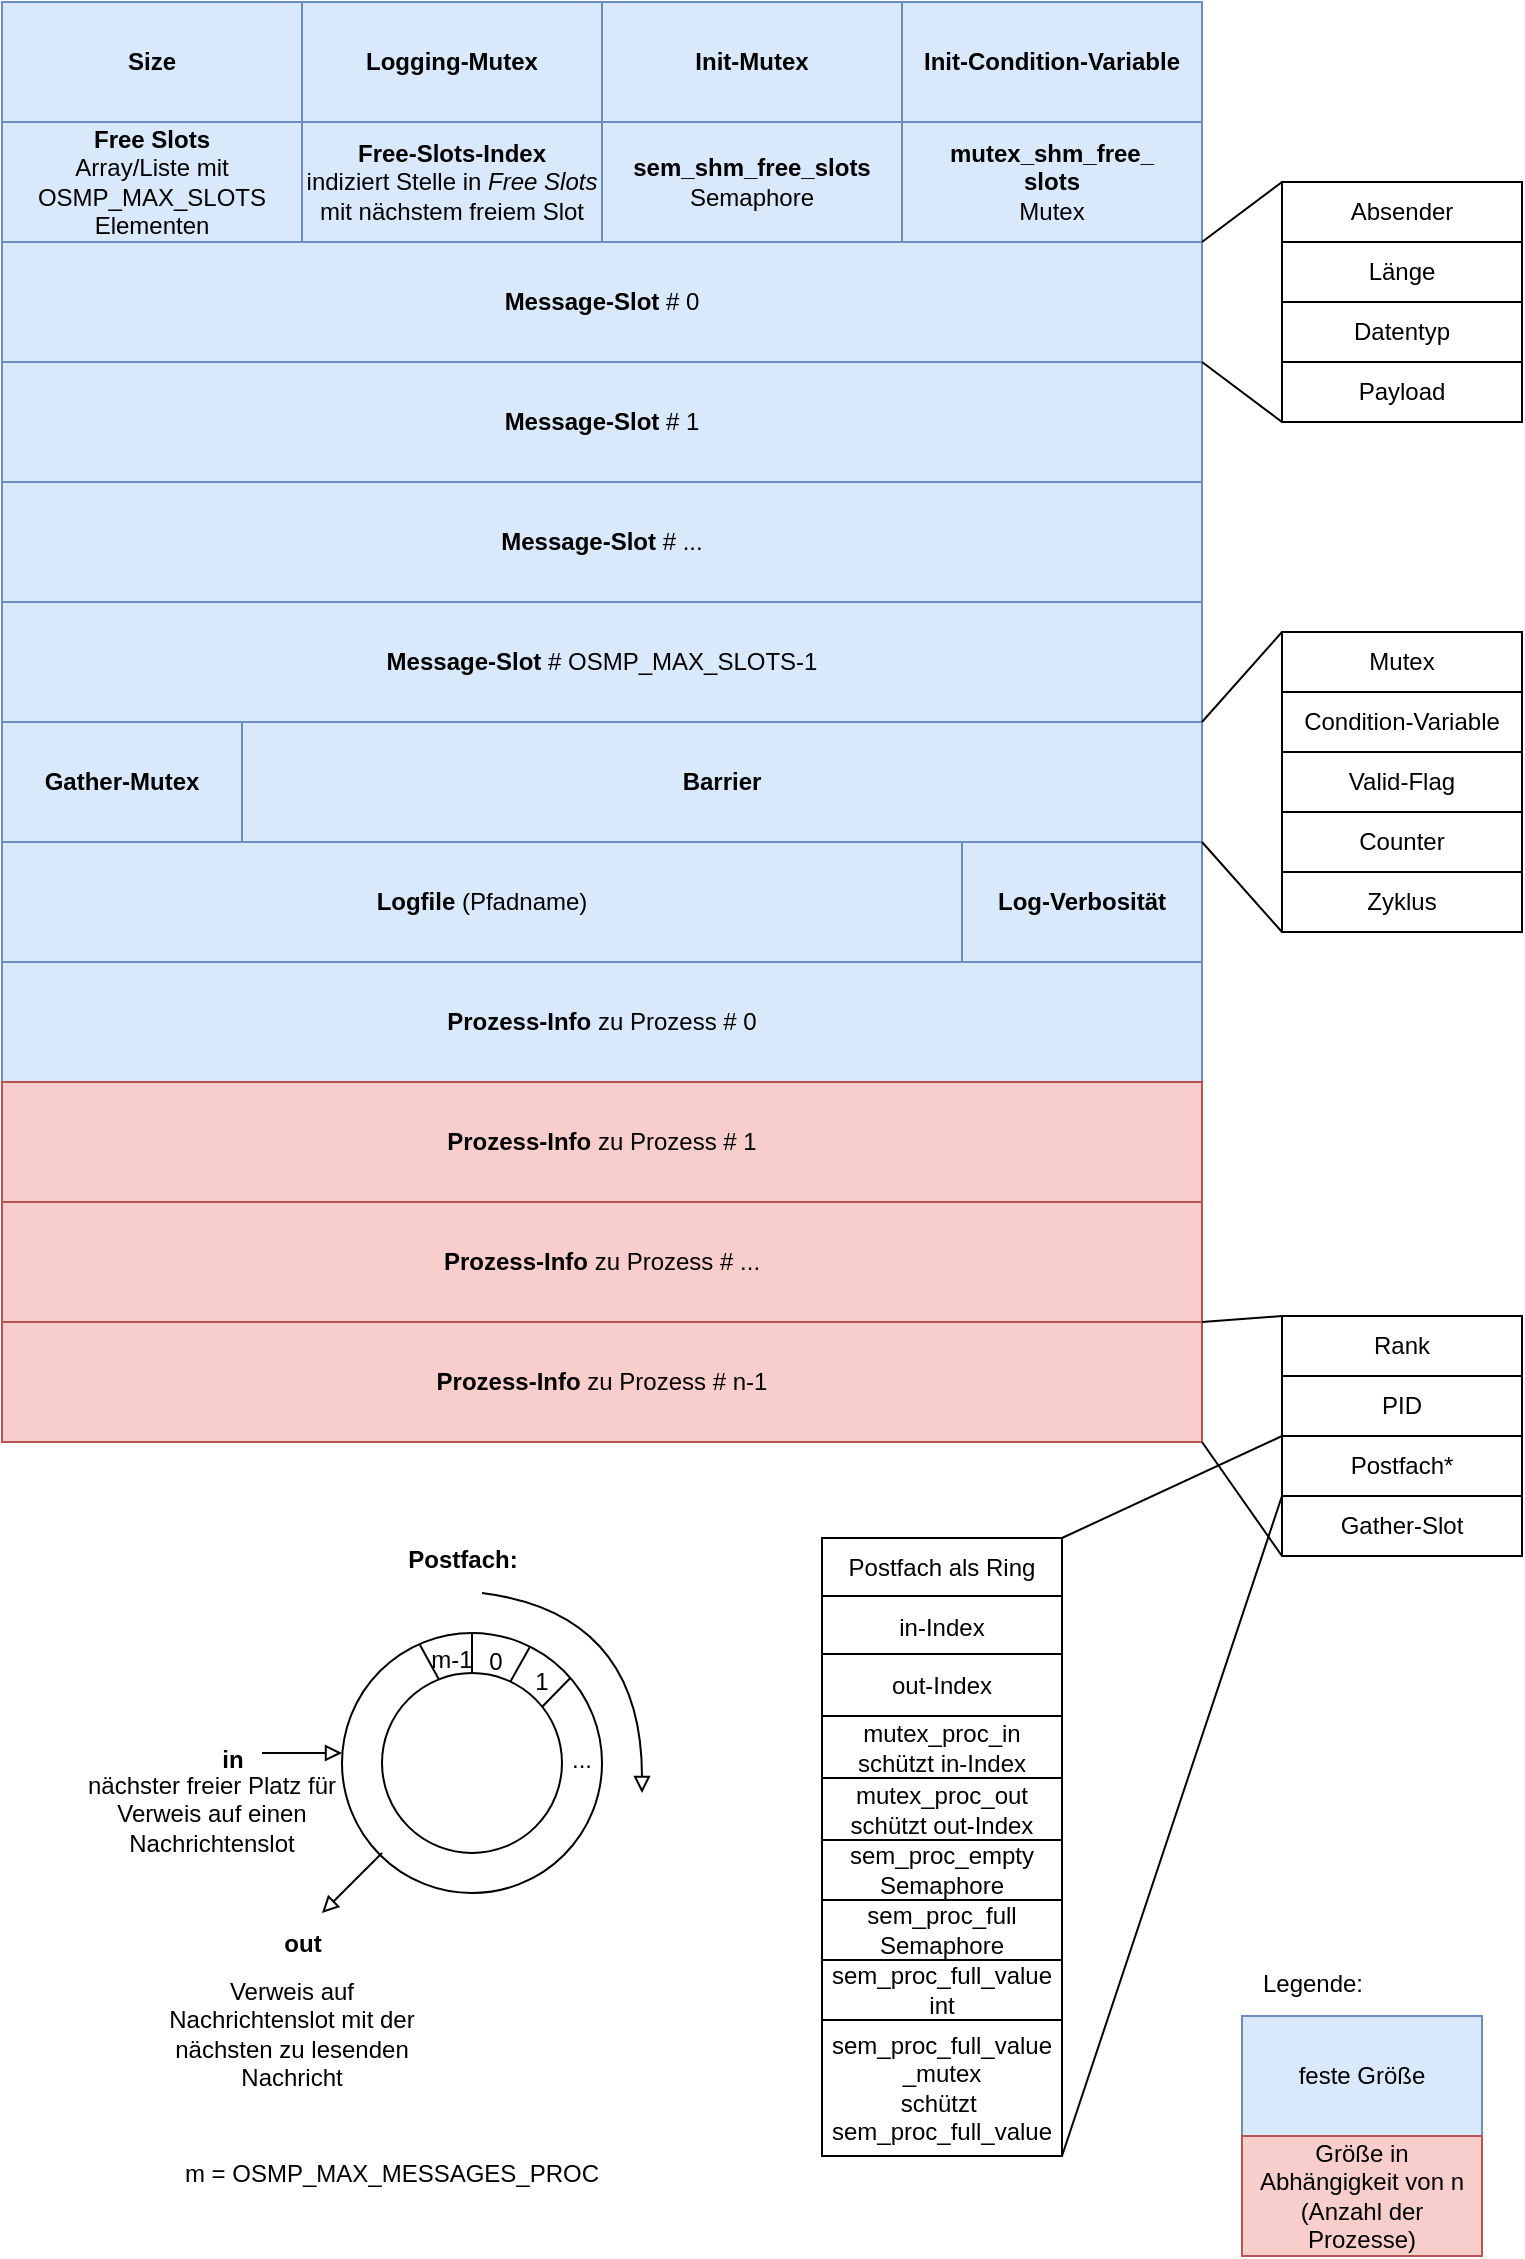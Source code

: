 <mxfile version="24.4.0" type="device">
  <diagram name="Seite-1" id="KQbiAlsc-eNq5ExwT50t">
    <mxGraphModel dx="1185" dy="647" grid="1" gridSize="10" guides="1" tooltips="1" connect="1" arrows="1" fold="1" page="1" pageScale="1" pageWidth="827" pageHeight="1169" math="0" shadow="0">
      <root>
        <mxCell id="0" />
        <mxCell id="1" parent="0" />
        <mxCell id="zcEqa7eawU82tAmcw_pG-1" value="&lt;b&gt;Size&lt;/b&gt;" style="rounded=0;whiteSpace=wrap;html=1;fillColor=#dae8fc;strokeColor=#6c8ebf;" parent="1" vertex="1">
          <mxGeometry x="50" y="23" width="150" height="60" as="geometry" />
        </mxCell>
        <mxCell id="zcEqa7eawU82tAmcw_pG-2" value="&lt;b&gt;Logging-Mutex&lt;/b&gt;" style="rounded=0;whiteSpace=wrap;html=1;fillColor=#dae8fc;strokeColor=#6c8ebf;" parent="1" vertex="1">
          <mxGeometry x="200" y="23" width="150" height="60" as="geometry" />
        </mxCell>
        <mxCell id="zcEqa7eawU82tAmcw_pG-3" value="&lt;div&gt;&lt;b&gt;Free Slots&lt;/b&gt;&lt;/div&gt;&lt;div&gt;Array/Liste mit OSMP_MAX_SLOTS Elementen&lt;br&gt;&lt;/div&gt;" style="rounded=0;whiteSpace=wrap;html=1;fillColor=#dae8fc;strokeColor=#6c8ebf;" parent="1" vertex="1">
          <mxGeometry x="50" y="83" width="150" height="60" as="geometry" />
        </mxCell>
        <mxCell id="zcEqa7eawU82tAmcw_pG-4" value="&lt;div&gt;&lt;b&gt;sem_shm_free_slots&lt;/b&gt;&lt;/div&gt;&lt;div&gt;Semaphore&lt;b&gt;&lt;br&gt;&lt;/b&gt;&lt;/div&gt;" style="rounded=0;whiteSpace=wrap;html=1;fillColor=#dae8fc;strokeColor=#6c8ebf;" parent="1" vertex="1">
          <mxGeometry x="350" y="83" width="150" height="60" as="geometry" />
        </mxCell>
        <mxCell id="zcEqa7eawU82tAmcw_pG-5" value="&lt;div&gt;&lt;b&gt;mutex_shm_free_&lt;/b&gt;&lt;/div&gt;&lt;div&gt;&lt;b&gt;slots&lt;br&gt;&lt;/b&gt;&lt;/div&gt;&lt;div&gt;Mutex&lt;b&gt;&lt;br&gt;&lt;/b&gt;&lt;/div&gt;" style="rounded=0;whiteSpace=wrap;html=1;fillColor=#dae8fc;strokeColor=#6c8ebf;" parent="1" vertex="1">
          <mxGeometry x="500" y="83" width="150" height="60" as="geometry" />
        </mxCell>
        <mxCell id="zcEqa7eawU82tAmcw_pG-6" value="&lt;b&gt;Message-Slot&lt;/b&gt; # 0" style="rounded=0;whiteSpace=wrap;html=1;fillColor=#dae8fc;strokeColor=#6c8ebf;" parent="1" vertex="1">
          <mxGeometry x="50" y="143" width="600" height="60" as="geometry" />
        </mxCell>
        <mxCell id="zcEqa7eawU82tAmcw_pG-7" value="&lt;b&gt;Message-Slot&lt;/b&gt; # 1" style="rounded=0;whiteSpace=wrap;html=1;fillColor=#dae8fc;strokeColor=#6c8ebf;" parent="1" vertex="1">
          <mxGeometry x="50" y="203" width="600" height="60" as="geometry" />
        </mxCell>
        <mxCell id="zcEqa7eawU82tAmcw_pG-8" value="&lt;b&gt;Message-Slot&lt;/b&gt; # ..." style="rounded=0;whiteSpace=wrap;html=1;fillColor=#dae8fc;strokeColor=#6c8ebf;" parent="1" vertex="1">
          <mxGeometry x="50" y="263" width="600" height="60" as="geometry" />
        </mxCell>
        <mxCell id="zcEqa7eawU82tAmcw_pG-9" value="&lt;b&gt;Message-Slot&lt;/b&gt; # OSMP_MAX_SLOTS-1" style="rounded=0;whiteSpace=wrap;html=1;fillColor=#dae8fc;strokeColor=#6c8ebf;" parent="1" vertex="1">
          <mxGeometry x="50" y="323" width="600" height="60" as="geometry" />
        </mxCell>
        <mxCell id="zcEqa7eawU82tAmcw_pG-10" value="&lt;b&gt;Gather-Mutex&lt;/b&gt;" style="rounded=0;whiteSpace=wrap;html=1;fillColor=#dae8fc;strokeColor=#6c8ebf;" parent="1" vertex="1">
          <mxGeometry x="50" y="383" width="120" height="60" as="geometry" />
        </mxCell>
        <mxCell id="zcEqa7eawU82tAmcw_pG-11" value="&lt;b&gt;Barrier&lt;/b&gt;" style="rounded=0;whiteSpace=wrap;html=1;fillColor=#dae8fc;strokeColor=#6c8ebf;" parent="1" vertex="1">
          <mxGeometry x="170" y="383" width="480" height="60" as="geometry" />
        </mxCell>
        <mxCell id="zcEqa7eawU82tAmcw_pG-12" value="&lt;b&gt;Logfile&lt;/b&gt; (Pfadname)&lt;b&gt;&lt;br&gt;&lt;/b&gt;" style="rounded=0;whiteSpace=wrap;html=1;fillColor=#dae8fc;strokeColor=#6c8ebf;" parent="1" vertex="1">
          <mxGeometry x="50" y="443" width="480" height="60" as="geometry" />
        </mxCell>
        <mxCell id="zcEqa7eawU82tAmcw_pG-13" value="&lt;b&gt;Log-Verbosität&lt;/b&gt;" style="rounded=0;whiteSpace=wrap;html=1;fillColor=#dae8fc;strokeColor=#6c8ebf;" parent="1" vertex="1">
          <mxGeometry x="530" y="443" width="120" height="60" as="geometry" />
        </mxCell>
        <mxCell id="zcEqa7eawU82tAmcw_pG-14" value="&lt;b&gt;Prozess-Info &lt;/b&gt;zu Prozess # 0&lt;b&gt;&lt;br&gt;&lt;/b&gt;" style="rounded=0;whiteSpace=wrap;html=1;fillColor=#dae8fc;strokeColor=#6c8ebf;" parent="1" vertex="1">
          <mxGeometry x="50" y="503" width="600" height="60" as="geometry" />
        </mxCell>
        <mxCell id="zcEqa7eawU82tAmcw_pG-15" value="&lt;b&gt;Prozess-Info &lt;/b&gt;zu Prozess # 1&lt;b&gt;&lt;br&gt;&lt;/b&gt;" style="rounded=0;whiteSpace=wrap;html=1;fillColor=#f8cecc;strokeColor=#b85450;" parent="1" vertex="1">
          <mxGeometry x="50" y="563" width="600" height="60" as="geometry" />
        </mxCell>
        <mxCell id="zcEqa7eawU82tAmcw_pG-16" value="&lt;b&gt;Prozess-Info &lt;/b&gt;zu Prozess # ..." style="rounded=0;whiteSpace=wrap;html=1;fillColor=#f8cecc;strokeColor=#b85450;" parent="1" vertex="1">
          <mxGeometry x="50" y="623" width="600" height="60" as="geometry" />
        </mxCell>
        <mxCell id="zcEqa7eawU82tAmcw_pG-17" value="&lt;b&gt;Prozess-Info &lt;/b&gt;zu Prozess # n-1&lt;b&gt;&lt;br&gt;&lt;/b&gt;" style="rounded=0;whiteSpace=wrap;html=1;fillColor=#f8cecc;strokeColor=#b85450;" parent="1" vertex="1">
          <mxGeometry x="50" y="683" width="600" height="60" as="geometry" />
        </mxCell>
        <mxCell id="zcEqa7eawU82tAmcw_pG-18" value="feste Größe" style="rounded=0;whiteSpace=wrap;html=1;fillColor=#dae8fc;strokeColor=#6c8ebf;" parent="1" vertex="1">
          <mxGeometry x="670" y="1030" width="120" height="60" as="geometry" />
        </mxCell>
        <mxCell id="zcEqa7eawU82tAmcw_pG-19" value="Größe in Abhängigkeit von n (Anzahl der Prozesse)" style="rounded=0;whiteSpace=wrap;html=1;fillColor=#f8cecc;strokeColor=#b85450;" parent="1" vertex="1">
          <mxGeometry x="670" y="1090" width="120" height="60" as="geometry" />
        </mxCell>
        <mxCell id="zcEqa7eawU82tAmcw_pG-20" value="Absender" style="rounded=0;whiteSpace=wrap;html=1;" parent="1" vertex="1">
          <mxGeometry x="690" y="113" width="120" height="30" as="geometry" />
        </mxCell>
        <mxCell id="zcEqa7eawU82tAmcw_pG-21" value="Länge" style="rounded=0;whiteSpace=wrap;html=1;" parent="1" vertex="1">
          <mxGeometry x="690" y="143" width="120" height="30" as="geometry" />
        </mxCell>
        <mxCell id="zcEqa7eawU82tAmcw_pG-22" value="Datentyp" style="rounded=0;whiteSpace=wrap;html=1;" parent="1" vertex="1">
          <mxGeometry x="690" y="173" width="120" height="30" as="geometry" />
        </mxCell>
        <mxCell id="zcEqa7eawU82tAmcw_pG-23" value="Payload" style="rounded=0;whiteSpace=wrap;html=1;" parent="1" vertex="1">
          <mxGeometry x="690" y="203" width="120" height="30" as="geometry" />
        </mxCell>
        <mxCell id="zcEqa7eawU82tAmcw_pG-24" value="Mutex" style="rounded=0;whiteSpace=wrap;html=1;" parent="1" vertex="1">
          <mxGeometry x="690" y="338" width="120" height="30" as="geometry" />
        </mxCell>
        <mxCell id="zcEqa7eawU82tAmcw_pG-25" value="Condition-Variable" style="rounded=0;whiteSpace=wrap;html=1;" parent="1" vertex="1">
          <mxGeometry x="690" y="368" width="120" height="30" as="geometry" />
        </mxCell>
        <mxCell id="zcEqa7eawU82tAmcw_pG-26" value="Valid-Flag" style="rounded=0;whiteSpace=wrap;html=1;" parent="1" vertex="1">
          <mxGeometry x="690" y="398" width="120" height="30" as="geometry" />
        </mxCell>
        <mxCell id="zcEqa7eawU82tAmcw_pG-27" value="Counter" style="rounded=0;whiteSpace=wrap;html=1;" parent="1" vertex="1">
          <mxGeometry x="690" y="428" width="120" height="30" as="geometry" />
        </mxCell>
        <mxCell id="zcEqa7eawU82tAmcw_pG-28" value="Zyklus" style="rounded=0;whiteSpace=wrap;html=1;" parent="1" vertex="1">
          <mxGeometry x="690" y="458" width="120" height="30" as="geometry" />
        </mxCell>
        <mxCell id="zcEqa7eawU82tAmcw_pG-29" value="Rank" style="rounded=0;whiteSpace=wrap;html=1;" parent="1" vertex="1">
          <mxGeometry x="690" y="680" width="120" height="30" as="geometry" />
        </mxCell>
        <mxCell id="zcEqa7eawU82tAmcw_pG-30" value="PID" style="rounded=0;whiteSpace=wrap;html=1;" parent="1" vertex="1">
          <mxGeometry x="690" y="710" width="120" height="30" as="geometry" />
        </mxCell>
        <mxCell id="zcEqa7eawU82tAmcw_pG-31" value="Postfach*" style="rounded=0;whiteSpace=wrap;html=1;" parent="1" vertex="1">
          <mxGeometry x="690" y="740" width="120" height="30" as="geometry" />
        </mxCell>
        <mxCell id="zcEqa7eawU82tAmcw_pG-32" value="Gather-Slot" style="rounded=0;whiteSpace=wrap;html=1;" parent="1" vertex="1">
          <mxGeometry x="690" y="770" width="120" height="30" as="geometry" />
        </mxCell>
        <mxCell id="zcEqa7eawU82tAmcw_pG-33" value="" style="endArrow=none;html=1;rounded=0;exitX=1;exitY=0;exitDx=0;exitDy=0;entryX=0;entryY=0;entryDx=0;entryDy=0;" parent="1" source="zcEqa7eawU82tAmcw_pG-6" target="zcEqa7eawU82tAmcw_pG-20" edge="1">
          <mxGeometry width="50" height="50" relative="1" as="geometry">
            <mxPoint x="640" y="133" as="sourcePoint" />
            <mxPoint x="690" y="83" as="targetPoint" />
          </mxGeometry>
        </mxCell>
        <mxCell id="zcEqa7eawU82tAmcw_pG-34" value="" style="endArrow=none;html=1;rounded=0;exitX=1;exitY=0;exitDx=0;exitDy=0;entryX=0;entryY=1;entryDx=0;entryDy=0;" parent="1" source="zcEqa7eawU82tAmcw_pG-7" target="zcEqa7eawU82tAmcw_pG-23" edge="1">
          <mxGeometry width="50" height="50" relative="1" as="geometry">
            <mxPoint x="650" y="263" as="sourcePoint" />
            <mxPoint x="690" y="203" as="targetPoint" />
          </mxGeometry>
        </mxCell>
        <mxCell id="zcEqa7eawU82tAmcw_pG-35" value="" style="endArrow=none;html=1;rounded=0;exitX=1;exitY=1;exitDx=0;exitDy=0;entryX=0;entryY=0;entryDx=0;entryDy=0;" parent="1" source="zcEqa7eawU82tAmcw_pG-9" target="zcEqa7eawU82tAmcw_pG-24" edge="1">
          <mxGeometry width="50" height="50" relative="1" as="geometry">
            <mxPoint x="640" y="323" as="sourcePoint" />
            <mxPoint x="690" y="273" as="targetPoint" />
          </mxGeometry>
        </mxCell>
        <mxCell id="zcEqa7eawU82tAmcw_pG-36" value="" style="endArrow=none;html=1;rounded=0;exitX=1;exitY=0;exitDx=0;exitDy=0;" parent="1" source="zcEqa7eawU82tAmcw_pG-13" edge="1">
          <mxGeometry width="50" height="50" relative="1" as="geometry">
            <mxPoint x="640" y="538" as="sourcePoint" />
            <mxPoint x="690" y="488" as="targetPoint" />
          </mxGeometry>
        </mxCell>
        <mxCell id="zcEqa7eawU82tAmcw_pG-37" value="" style="endArrow=none;html=1;rounded=0;exitX=1;exitY=0;exitDx=0;exitDy=0;entryX=0;entryY=0;entryDx=0;entryDy=0;" parent="1" source="zcEqa7eawU82tAmcw_pG-17" target="zcEqa7eawU82tAmcw_pG-29" edge="1">
          <mxGeometry width="50" height="50" relative="1" as="geometry">
            <mxPoint x="640" y="783" as="sourcePoint" />
            <mxPoint x="690" y="723" as="targetPoint" />
          </mxGeometry>
        </mxCell>
        <mxCell id="zcEqa7eawU82tAmcw_pG-38" value="" style="endArrow=none;html=1;rounded=0;entryX=0;entryY=1;entryDx=0;entryDy=0;exitX=1;exitY=1;exitDx=0;exitDy=0;" parent="1" source="zcEqa7eawU82tAmcw_pG-17" target="zcEqa7eawU82tAmcw_pG-32" edge="1">
          <mxGeometry width="50" height="50" relative="1" as="geometry">
            <mxPoint x="650" y="720" as="sourcePoint" />
            <mxPoint x="690" y="740" as="targetPoint" />
          </mxGeometry>
        </mxCell>
        <mxCell id="zcEqa7eawU82tAmcw_pG-39" value="&lt;div&gt;Postfach als Ring&lt;/div&gt;" style="rounded=0;whiteSpace=wrap;html=1;" parent="1" vertex="1">
          <mxGeometry x="460" y="791" width="120" height="30" as="geometry" />
        </mxCell>
        <mxCell id="zcEqa7eawU82tAmcw_pG-40" value="&lt;div&gt;sem_proc_empty&lt;/div&gt;&lt;div&gt;Semaphore&lt;br&gt;&lt;/div&gt;" style="rounded=0;whiteSpace=wrap;html=1;" parent="1" vertex="1">
          <mxGeometry x="460" y="942" width="120" height="30" as="geometry" />
        </mxCell>
        <mxCell id="zcEqa7eawU82tAmcw_pG-41" value="&lt;div&gt;sem_proc_full&lt;/div&gt;&lt;div&gt;Semaphore&lt;br&gt;&lt;/div&gt;" style="rounded=0;whiteSpace=wrap;html=1;" parent="1" vertex="1">
          <mxGeometry x="460" y="972" width="120" height="30" as="geometry" />
        </mxCell>
        <mxCell id="zcEqa7eawU82tAmcw_pG-42" value="" style="ellipse;whiteSpace=wrap;html=1;aspect=fixed;" parent="1" vertex="1">
          <mxGeometry x="220" y="838.5" width="130" height="130" as="geometry" />
        </mxCell>
        <mxCell id="zcEqa7eawU82tAmcw_pG-43" value="" style="ellipse;whiteSpace=wrap;html=1;aspect=fixed;" parent="1" vertex="1">
          <mxGeometry x="240" y="858.5" width="90" height="90" as="geometry" />
        </mxCell>
        <mxCell id="zcEqa7eawU82tAmcw_pG-44" value="" style="endArrow=block;html=1;rounded=0;endFill=0;" parent="1" edge="1">
          <mxGeometry width="50" height="50" relative="1" as="geometry">
            <mxPoint x="180" y="898.5" as="sourcePoint" />
            <mxPoint x="220" y="898.5" as="targetPoint" />
          </mxGeometry>
        </mxCell>
        <mxCell id="zcEqa7eawU82tAmcw_pG-45" value="" style="endArrow=block;html=1;rounded=0;endFill=0;" parent="1" edge="1">
          <mxGeometry width="50" height="50" relative="1" as="geometry">
            <mxPoint x="240" y="948.5" as="sourcePoint" />
            <mxPoint x="210" y="978.5" as="targetPoint" />
          </mxGeometry>
        </mxCell>
        <mxCell id="zcEqa7eawU82tAmcw_pG-49" value="" style="curved=1;endArrow=block;html=1;rounded=0;endFill=0;" parent="1" edge="1">
          <mxGeometry width="50" height="50" relative="1" as="geometry">
            <mxPoint x="290" y="818.5" as="sourcePoint" />
            <mxPoint x="370" y="918.5" as="targetPoint" />
            <Array as="points">
              <mxPoint x="370" y="828.5" />
            </Array>
          </mxGeometry>
        </mxCell>
        <mxCell id="zcEqa7eawU82tAmcw_pG-50" value="&lt;b&gt;out&lt;/b&gt;" style="text;html=1;align=center;verticalAlign=middle;resizable=0;points=[];autosize=1;strokeColor=none;fillColor=none;" parent="1" vertex="1">
          <mxGeometry x="180" y="978.5" width="40" height="30" as="geometry" />
        </mxCell>
        <mxCell id="zcEqa7eawU82tAmcw_pG-51" value="&lt;b&gt;in&lt;/b&gt;" style="text;html=1;align=center;verticalAlign=middle;resizable=0;points=[];autosize=1;strokeColor=none;fillColor=none;" parent="1" vertex="1">
          <mxGeometry x="150" y="886.5" width="30" height="30" as="geometry" />
        </mxCell>
        <mxCell id="zcEqa7eawU82tAmcw_pG-52" value="&lt;b&gt;Postfach:&lt;/b&gt;" style="text;html=1;align=center;verticalAlign=middle;resizable=0;points=[];autosize=1;strokeColor=none;fillColor=none;" parent="1" vertex="1">
          <mxGeometry x="240" y="786.5" width="80" height="30" as="geometry" />
        </mxCell>
        <mxCell id="zcEqa7eawU82tAmcw_pG-53" value="" style="endArrow=none;html=1;rounded=0;entryX=0.5;entryY=0;entryDx=0;entryDy=0;" parent="1" target="zcEqa7eawU82tAmcw_pG-42" edge="1">
          <mxGeometry width="50" height="50" relative="1" as="geometry">
            <mxPoint x="285" y="858.5" as="sourcePoint" />
            <mxPoint x="400" y="868.5" as="targetPoint" />
          </mxGeometry>
        </mxCell>
        <mxCell id="zcEqa7eawU82tAmcw_pG-55" value="" style="endArrow=none;html=1;rounded=0;entryX=0.88;entryY=0.171;entryDx=0;entryDy=0;entryPerimeter=0;exitX=0.695;exitY=0.042;exitDx=0;exitDy=0;exitPerimeter=0;" parent="1" target="zcEqa7eawU82tAmcw_pG-42" edge="1">
          <mxGeometry width="50" height="50" relative="1" as="geometry">
            <mxPoint x="320" y="875.5" as="sourcePoint" />
            <mxPoint x="330" y="858.5" as="targetPoint" />
          </mxGeometry>
        </mxCell>
        <mxCell id="zcEqa7eawU82tAmcw_pG-56" value="" style="endArrow=none;html=1;rounded=0;entryX=0.722;entryY=0.055;entryDx=0;entryDy=0;entryPerimeter=0;exitX=0.713;exitY=0.048;exitDx=0;exitDy=0;exitPerimeter=0;" parent="1" source="zcEqa7eawU82tAmcw_pG-43" target="zcEqa7eawU82tAmcw_pG-42" edge="1">
          <mxGeometry width="50" height="50" relative="1" as="geometry">
            <mxPoint x="301" y="861" as="sourcePoint" />
            <mxPoint x="315" y="846" as="targetPoint" />
          </mxGeometry>
        </mxCell>
        <mxCell id="zcEqa7eawU82tAmcw_pG-57" value="" style="endArrow=none;html=1;rounded=0;entryX=0.3;entryY=0.046;entryDx=0;entryDy=0;entryPerimeter=0;exitX=0.317;exitY=0.037;exitDx=0;exitDy=0;exitPerimeter=0;" parent="1" source="zcEqa7eawU82tAmcw_pG-43" target="zcEqa7eawU82tAmcw_pG-42" edge="1">
          <mxGeometry width="50" height="50" relative="1" as="geometry">
            <mxPoint x="273.3" y="858.5" as="sourcePoint" />
            <mxPoint x="265" y="838.8" as="targetPoint" />
          </mxGeometry>
        </mxCell>
        <mxCell id="zcEqa7eawU82tAmcw_pG-58" value="0" style="text;html=1;align=center;verticalAlign=middle;whiteSpace=wrap;rounded=0;" parent="1" vertex="1">
          <mxGeometry x="267" y="837.5" width="60" height="30" as="geometry" />
        </mxCell>
        <mxCell id="zcEqa7eawU82tAmcw_pG-59" value="1" style="text;html=1;align=center;verticalAlign=middle;whiteSpace=wrap;rounded=0;" parent="1" vertex="1">
          <mxGeometry x="290" y="847.5" width="60" height="30" as="geometry" />
        </mxCell>
        <mxCell id="zcEqa7eawU82tAmcw_pG-60" value="..." style="text;html=1;align=center;verticalAlign=middle;whiteSpace=wrap;rounded=0;" parent="1" vertex="1">
          <mxGeometry x="310" y="886.5" width="60" height="30" as="geometry" />
        </mxCell>
        <mxCell id="zcEqa7eawU82tAmcw_pG-61" value="m-1" style="text;html=1;align=center;verticalAlign=middle;whiteSpace=wrap;rounded=0;" parent="1" vertex="1">
          <mxGeometry x="245" y="836.5" width="60" height="30" as="geometry" />
        </mxCell>
        <mxCell id="zcEqa7eawU82tAmcw_pG-62" value="nächster freier Platz für Verweis auf einen Nachrichtenslot" style="text;html=1;align=center;verticalAlign=middle;whiteSpace=wrap;rounded=0;" parent="1" vertex="1">
          <mxGeometry x="90" y="888.5" width="130" height="80" as="geometry" />
        </mxCell>
        <mxCell id="zcEqa7eawU82tAmcw_pG-63" value="Verweis auf Nachrichtenslot mit der nächsten zu lesenden Nachricht" style="text;html=1;align=center;verticalAlign=middle;whiteSpace=wrap;rounded=0;" parent="1" vertex="1">
          <mxGeometry x="130" y="998.5" width="130" height="80" as="geometry" />
        </mxCell>
        <mxCell id="zcEqa7eawU82tAmcw_pG-64" value="in-Index" style="rounded=0;whiteSpace=wrap;html=1;" parent="1" vertex="1">
          <mxGeometry x="460" y="820" width="120" height="31" as="geometry" />
        </mxCell>
        <mxCell id="zcEqa7eawU82tAmcw_pG-65" value="out-Index" style="rounded=0;whiteSpace=wrap;html=1;" parent="1" vertex="1">
          <mxGeometry x="460" y="849" width="120" height="31" as="geometry" />
        </mxCell>
        <mxCell id="zcEqa7eawU82tAmcw_pG-66" value="&lt;div&gt;mutex_proc_in&lt;/div&gt;&lt;div&gt;schützt in-Index&lt;br&gt;&lt;/div&gt;" style="rounded=0;whiteSpace=wrap;html=1;" parent="1" vertex="1">
          <mxGeometry x="460" y="880" width="120" height="31" as="geometry" />
        </mxCell>
        <mxCell id="zcEqa7eawU82tAmcw_pG-67" value="&lt;div&gt;mutex_proc_out&lt;/div&gt;&lt;div&gt;schützt out-Index&lt;br&gt;&lt;/div&gt;" style="rounded=0;whiteSpace=wrap;html=1;" parent="1" vertex="1">
          <mxGeometry x="460" y="911" width="120" height="31" as="geometry" />
        </mxCell>
        <mxCell id="zcEqa7eawU82tAmcw_pG-68" value="" style="endArrow=none;html=1;rounded=0;exitX=1;exitY=0;exitDx=0;exitDy=0;entryX=0;entryY=1;entryDx=0;entryDy=0;" parent="1" source="zcEqa7eawU82tAmcw_pG-39" target="zcEqa7eawU82tAmcw_pG-30" edge="1">
          <mxGeometry width="50" height="50" relative="1" as="geometry">
            <mxPoint x="600" y="788" as="sourcePoint" />
            <mxPoint x="650" y="738" as="targetPoint" />
          </mxGeometry>
        </mxCell>
        <mxCell id="zcEqa7eawU82tAmcw_pG-69" value="" style="endArrow=none;html=1;rounded=0;exitX=1;exitY=1;exitDx=0;exitDy=0;entryX=0;entryY=0;entryDx=0;entryDy=0;" parent="1" source="598SlJm5vR-5OI2jcy_l-2" target="zcEqa7eawU82tAmcw_pG-32" edge="1">
          <mxGeometry width="50" height="50" relative="1" as="geometry">
            <mxPoint x="600" y="950" as="sourcePoint" />
            <mxPoint x="710" y="930" as="targetPoint" />
          </mxGeometry>
        </mxCell>
        <mxCell id="zcEqa7eawU82tAmcw_pG-72" value="&lt;div&gt;m = OSMP_MAX_MESSAGES_PROC&lt;br&gt;&lt;/div&gt;" style="text;html=1;align=center;verticalAlign=middle;whiteSpace=wrap;rounded=0;" parent="1" vertex="1">
          <mxGeometry x="130" y="1078.5" width="230" height="60.5" as="geometry" />
        </mxCell>
        <mxCell id="uGT1bHGZpaUW4bwzr1TY-1" value="&lt;b&gt;Init-Mutex&lt;/b&gt;" style="rounded=0;whiteSpace=wrap;html=1;fillColor=#dae8fc;strokeColor=#6c8ebf;" parent="1" vertex="1">
          <mxGeometry x="350" y="23" width="150" height="60" as="geometry" />
        </mxCell>
        <mxCell id="uGT1bHGZpaUW4bwzr1TY-4" value="&lt;div&gt;&lt;b&gt;Free-Slots-Index&lt;/b&gt;&lt;/div&gt;&lt;div&gt;indiziert Stelle in &lt;i&gt;Free Slots &lt;/i&gt;mit nächstem freiem Slot&lt;br&gt;&lt;/div&gt;" style="rounded=0;whiteSpace=wrap;html=1;fillColor=#dae8fc;strokeColor=#6c8ebf;" parent="1" vertex="1">
          <mxGeometry x="200" y="83" width="150" height="60" as="geometry" />
        </mxCell>
        <mxCell id="uGT1bHGZpaUW4bwzr1TY-8" value="Legende:" style="text;html=1;align=center;verticalAlign=middle;resizable=0;points=[];autosize=1;strokeColor=none;fillColor=none;" parent="1" vertex="1">
          <mxGeometry x="670" y="998.5" width="70" height="30" as="geometry" />
        </mxCell>
        <mxCell id="aia1MdAWatV614PMVB8v-1" value="&lt;b&gt;Init-Condition-Variable&lt;/b&gt;" style="rounded=0;whiteSpace=wrap;html=1;fillColor=#dae8fc;strokeColor=#6c8ebf;" parent="1" vertex="1">
          <mxGeometry x="500" y="23" width="150" height="60" as="geometry" />
        </mxCell>
        <mxCell id="598SlJm5vR-5OI2jcy_l-1" value="&lt;div&gt;sem_proc_full_value&lt;/div&gt;&lt;div&gt;int&lt;br&gt;&lt;/div&gt;" style="rounded=0;whiteSpace=wrap;html=1;" vertex="1" parent="1">
          <mxGeometry x="460" y="1002" width="120" height="30" as="geometry" />
        </mxCell>
        <mxCell id="598SlJm5vR-5OI2jcy_l-2" value="&lt;div&gt;sem_proc_full_value&lt;/div&gt;&lt;div&gt;_&lt;span style=&quot;background-color: initial;&quot;&gt;mutex&lt;/span&gt;&lt;/div&gt;&lt;div&gt;schützt&amp;nbsp;&lt;br&gt;&lt;/div&gt;&lt;div&gt;sem_proc_full_value&lt;br&gt;&lt;/div&gt;" style="rounded=0;whiteSpace=wrap;html=1;" vertex="1" parent="1">
          <mxGeometry x="460" y="1032" width="120" height="68" as="geometry" />
        </mxCell>
      </root>
    </mxGraphModel>
  </diagram>
</mxfile>
